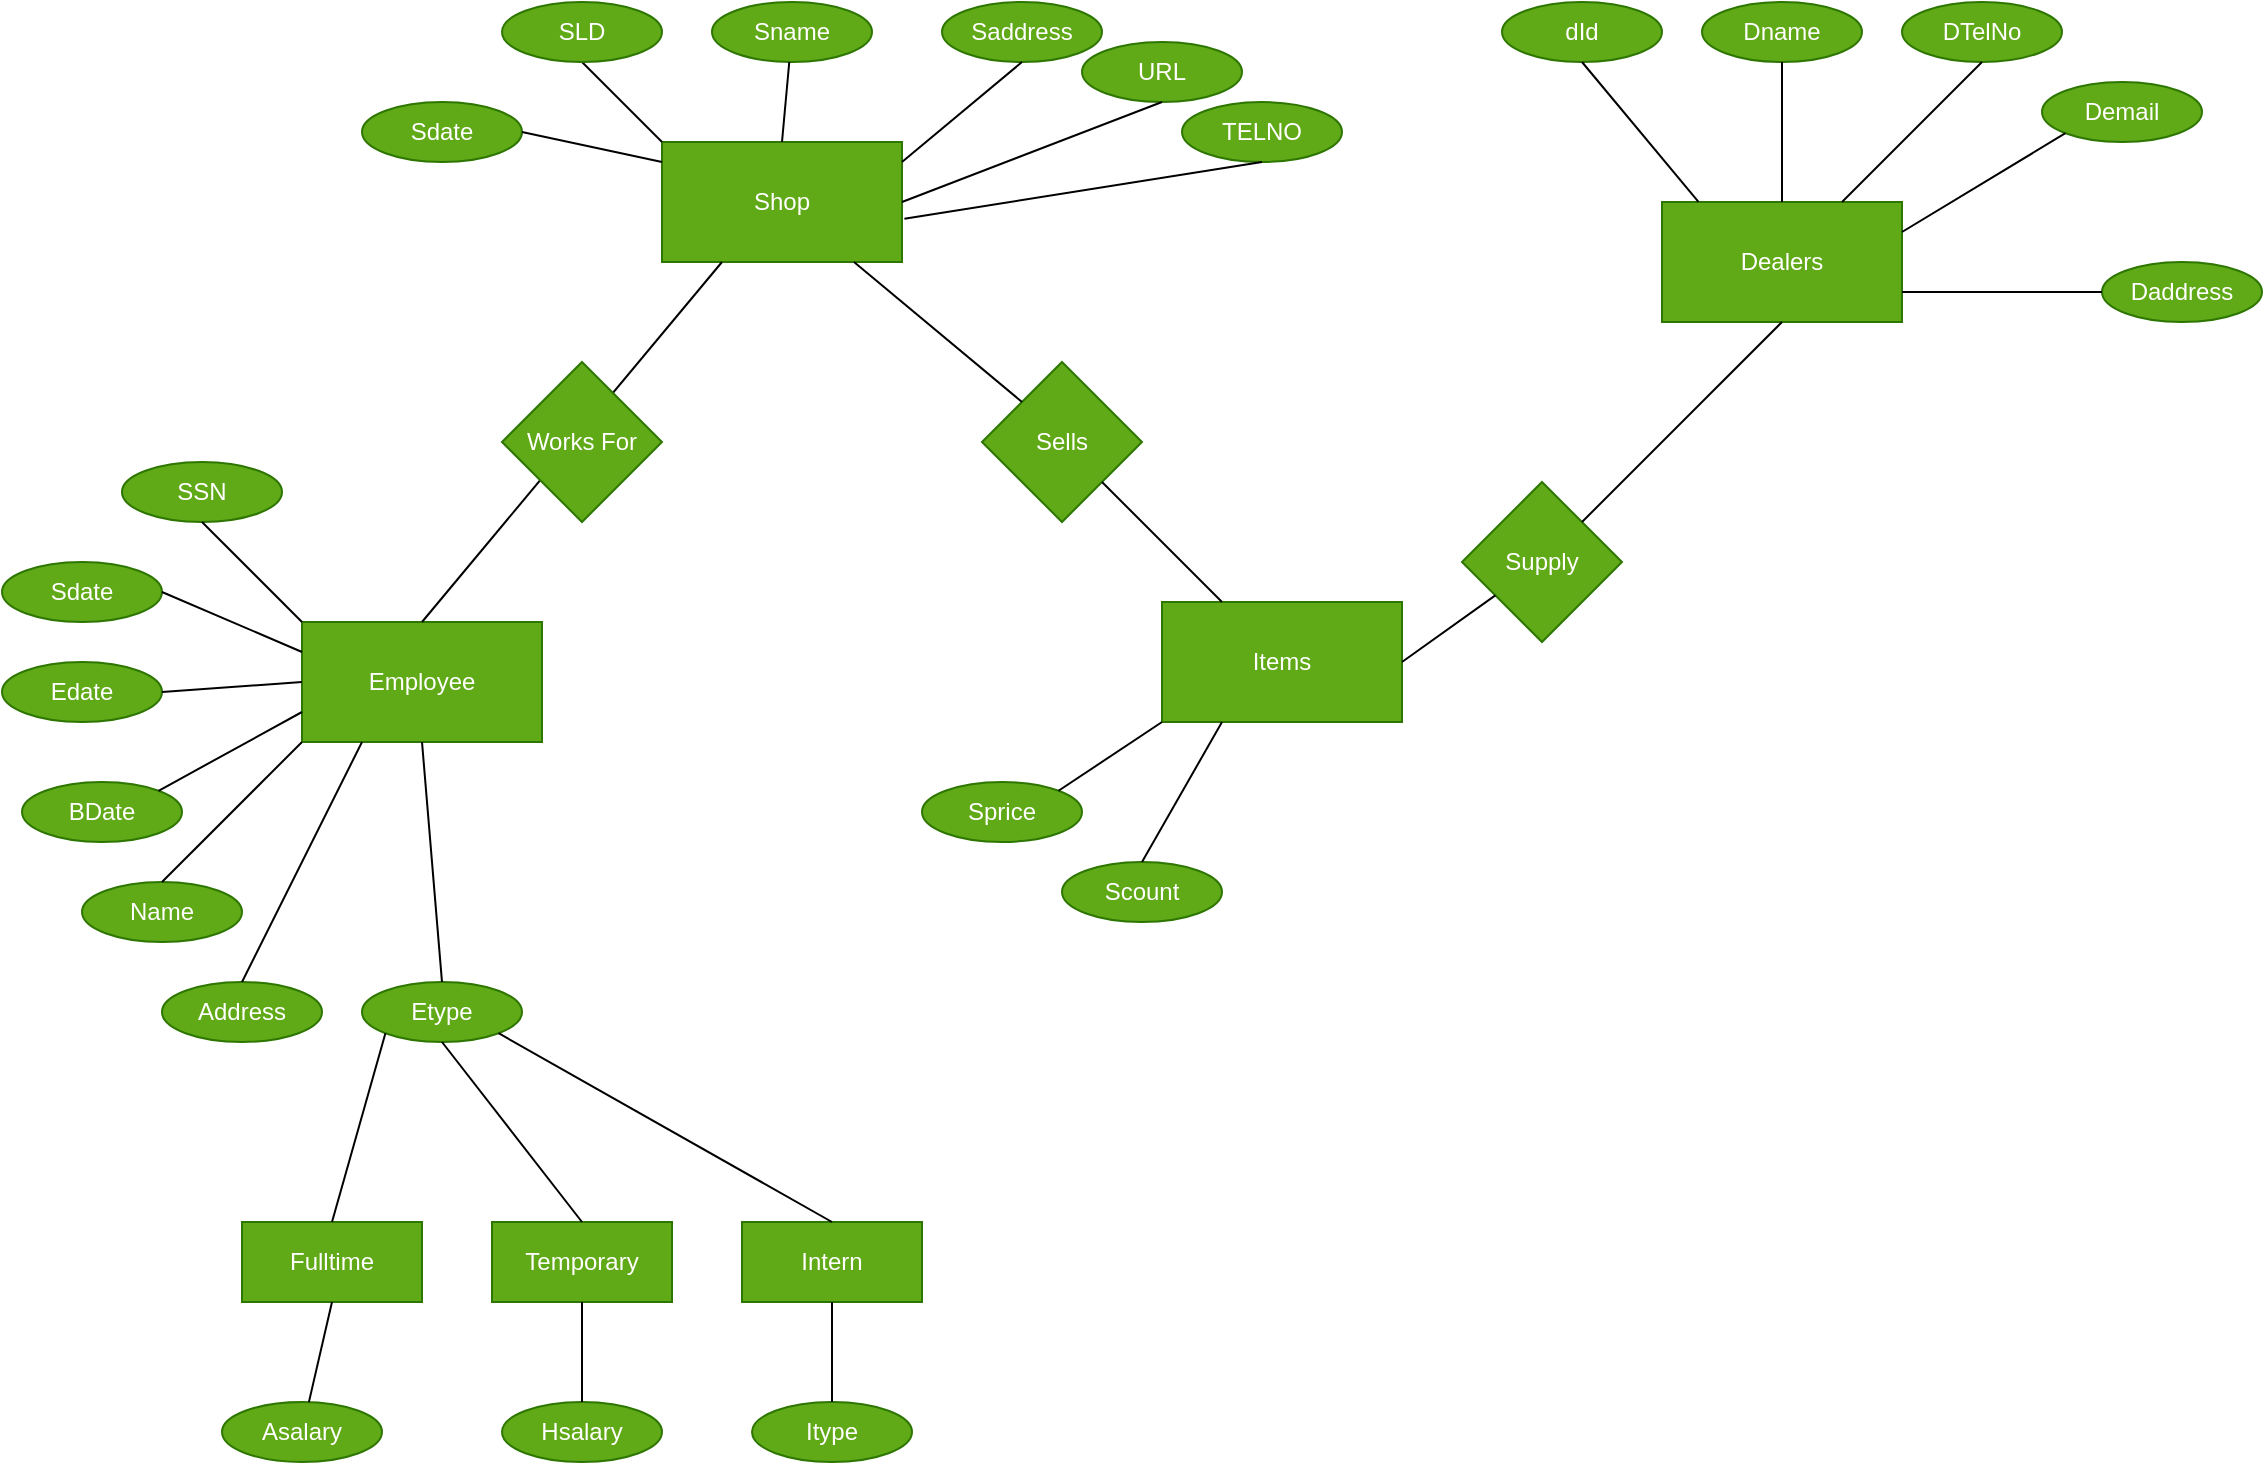 <mxfile version="23.1.0" type="github">
  <diagram name="Page-1" id="Sn4nD9zG-_jlpiyMKoH1">
    <mxGraphModel dx="1345" dy="723" grid="1" gridSize="10" guides="1" tooltips="1" connect="1" arrows="1" fold="1" page="1" pageScale="1" pageWidth="850" pageHeight="1100" math="0" shadow="0">
      <root>
        <mxCell id="0" />
        <mxCell id="1" parent="0" />
        <mxCell id="K-MZXN58Cj5F6070ULld-1" value="Shop" style="rounded=0;whiteSpace=wrap;html=1;fillColor=#60a917;fontColor=#ffffff;strokeColor=#2D7600;" parent="1" vertex="1">
          <mxGeometry x="360" y="190" width="120" height="60" as="geometry" />
        </mxCell>
        <mxCell id="K-MZXN58Cj5F6070ULld-3" value="" style="endArrow=none;html=1;rounded=0;exitX=0.5;exitY=1;exitDx=0;exitDy=0;" parent="1" source="K-MZXN58Cj5F6070ULld-4" edge="1">
          <mxGeometry width="50" height="50" relative="1" as="geometry">
            <mxPoint x="332.5" y="160" as="sourcePoint" />
            <mxPoint x="360" y="190" as="targetPoint" />
          </mxGeometry>
        </mxCell>
        <mxCell id="K-MZXN58Cj5F6070ULld-4" value="SLD" style="ellipse;whiteSpace=wrap;html=1;fillColor=#60a917;fontColor=#ffffff;strokeColor=#2D7600;" parent="1" vertex="1">
          <mxGeometry x="280" y="120" width="80" height="30" as="geometry" />
        </mxCell>
        <mxCell id="K-MZXN58Cj5F6070ULld-6" value="Sname" style="ellipse;whiteSpace=wrap;html=1;fillColor=#60a917;fontColor=#ffffff;strokeColor=#2D7600;" parent="1" vertex="1">
          <mxGeometry x="385" y="120" width="80" height="30" as="geometry" />
        </mxCell>
        <mxCell id="K-MZXN58Cj5F6070ULld-9" value="" style="endArrow=none;html=1;rounded=0;exitX=0.5;exitY=0;exitDx=0;exitDy=0;" parent="1" source="K-MZXN58Cj5F6070ULld-1" target="K-MZXN58Cj5F6070ULld-6" edge="1">
          <mxGeometry width="50" height="50" relative="1" as="geometry">
            <mxPoint x="400" y="200" as="sourcePoint" />
            <mxPoint x="450" y="150" as="targetPoint" />
          </mxGeometry>
        </mxCell>
        <mxCell id="K-MZXN58Cj5F6070ULld-10" value="Saddress" style="ellipse;whiteSpace=wrap;html=1;fillColor=#60a917;fontColor=#ffffff;strokeColor=#2D7600;" parent="1" vertex="1">
          <mxGeometry x="500" y="120" width="80" height="30" as="geometry" />
        </mxCell>
        <mxCell id="K-MZXN58Cj5F6070ULld-11" value="" style="endArrow=none;html=1;rounded=0;entryX=0.5;entryY=1;entryDx=0;entryDy=0;" parent="1" target="K-MZXN58Cj5F6070ULld-10" edge="1">
          <mxGeometry width="50" height="50" relative="1" as="geometry">
            <mxPoint x="480" y="200" as="sourcePoint" />
            <mxPoint x="510" y="160" as="targetPoint" />
          </mxGeometry>
        </mxCell>
        <mxCell id="K-MZXN58Cj5F6070ULld-13" value="Sdate" style="ellipse;whiteSpace=wrap;html=1;fillColor=#60a917;fontColor=#ffffff;strokeColor=#2D7600;" parent="1" vertex="1">
          <mxGeometry x="210" y="170" width="80" height="30" as="geometry" />
        </mxCell>
        <mxCell id="K-MZXN58Cj5F6070ULld-14" value="" style="endArrow=none;html=1;rounded=0;exitX=1;exitY=0.5;exitDx=0;exitDy=0;" parent="1" source="K-MZXN58Cj5F6070ULld-13" edge="1">
          <mxGeometry width="50" height="50" relative="1" as="geometry">
            <mxPoint x="320" y="250" as="sourcePoint" />
            <mxPoint x="360" y="200" as="targetPoint" />
          </mxGeometry>
        </mxCell>
        <mxCell id="K-MZXN58Cj5F6070ULld-16" value="URL" style="ellipse;whiteSpace=wrap;html=1;fillColor=#60a917;fontColor=#ffffff;strokeColor=#2D7600;" parent="1" vertex="1">
          <mxGeometry x="570" y="140" width="80" height="30" as="geometry" />
        </mxCell>
        <mxCell id="K-MZXN58Cj5F6070ULld-19" value="TELNO" style="ellipse;whiteSpace=wrap;html=1;fillColor=#60a917;fontColor=#ffffff;strokeColor=#2D7600;" parent="1" vertex="1">
          <mxGeometry x="620" y="170" width="80" height="30" as="geometry" />
        </mxCell>
        <mxCell id="K-MZXN58Cj5F6070ULld-21" value="" style="endArrow=none;html=1;rounded=0;entryX=1;entryY=0.5;entryDx=0;entryDy=0;exitX=0.5;exitY=1;exitDx=0;exitDy=0;" parent="1" source="K-MZXN58Cj5F6070ULld-16" target="K-MZXN58Cj5F6070ULld-1" edge="1">
          <mxGeometry width="50" height="50" relative="1" as="geometry">
            <mxPoint x="400" y="310" as="sourcePoint" />
            <mxPoint x="450" y="260" as="targetPoint" />
          </mxGeometry>
        </mxCell>
        <mxCell id="K-MZXN58Cj5F6070ULld-22" value="" style="endArrow=none;html=1;rounded=0;entryX=1.01;entryY=0.64;entryDx=0;entryDy=0;exitX=0.5;exitY=1;exitDx=0;exitDy=0;entryPerimeter=0;" parent="1" source="K-MZXN58Cj5F6070ULld-19" target="K-MZXN58Cj5F6070ULld-1" edge="1">
          <mxGeometry width="50" height="50" relative="1" as="geometry">
            <mxPoint x="640" y="190" as="sourcePoint" />
            <mxPoint x="490" y="230" as="targetPoint" />
          </mxGeometry>
        </mxCell>
        <mxCell id="K-MZXN58Cj5F6070ULld-24" value="Employee" style="rounded=0;whiteSpace=wrap;html=1;fillColor=#60a917;fontColor=#ffffff;strokeColor=#2D7600;" parent="1" vertex="1">
          <mxGeometry x="180" y="430" width="120" height="60" as="geometry" />
        </mxCell>
        <mxCell id="K-MZXN58Cj5F6070ULld-25" value="" style="endArrow=none;html=1;rounded=0;entryX=0.25;entryY=1;entryDx=0;entryDy=0;exitX=0.5;exitY=0;exitDx=0;exitDy=0;" parent="1" source="K-MZXN58Cj5F6070ULld-24" target="K-MZXN58Cj5F6070ULld-1" edge="1">
          <mxGeometry width="50" height="50" relative="1" as="geometry">
            <mxPoint x="380" y="320" as="sourcePoint" />
            <mxPoint x="430" y="270" as="targetPoint" />
          </mxGeometry>
        </mxCell>
        <mxCell id="K-MZXN58Cj5F6070ULld-27" value="SSN" style="ellipse;whiteSpace=wrap;html=1;fillColor=#60a917;fontColor=#ffffff;strokeColor=#2D7600;" parent="1" vertex="1">
          <mxGeometry x="90" y="350" width="80" height="30" as="geometry" />
        </mxCell>
        <mxCell id="K-MZXN58Cj5F6070ULld-30" value="" style="endArrow=none;html=1;rounded=0;exitX=0;exitY=0;exitDx=0;exitDy=0;entryX=0.5;entryY=1;entryDx=0;entryDy=0;" parent="1" source="K-MZXN58Cj5F6070ULld-24" target="K-MZXN58Cj5F6070ULld-27" edge="1">
          <mxGeometry width="50" height="50" relative="1" as="geometry">
            <mxPoint x="90" y="430" as="sourcePoint" />
            <mxPoint x="140" y="380" as="targetPoint" />
          </mxGeometry>
        </mxCell>
        <mxCell id="K-MZXN58Cj5F6070ULld-31" value="Sdate" style="ellipse;whiteSpace=wrap;html=1;fillColor=#60a917;fontColor=#ffffff;strokeColor=#2D7600;" parent="1" vertex="1">
          <mxGeometry x="30" y="400" width="80" height="30" as="geometry" />
        </mxCell>
        <mxCell id="K-MZXN58Cj5F6070ULld-32" value="Edate" style="ellipse;whiteSpace=wrap;html=1;fillColor=#60a917;fontColor=#ffffff;strokeColor=#2D7600;" parent="1" vertex="1">
          <mxGeometry x="30" y="450" width="80" height="30" as="geometry" />
        </mxCell>
        <mxCell id="K-MZXN58Cj5F6070ULld-33" value="BDate" style="ellipse;whiteSpace=wrap;html=1;fillColor=#60a917;fontColor=#ffffff;strokeColor=#2D7600;" parent="1" vertex="1">
          <mxGeometry x="40" y="510" width="80" height="30" as="geometry" />
        </mxCell>
        <mxCell id="K-MZXN58Cj5F6070ULld-34" value="Name" style="ellipse;whiteSpace=wrap;html=1;fillColor=#60a917;fontColor=#ffffff;strokeColor=#2D7600;" parent="1" vertex="1">
          <mxGeometry x="70" y="560" width="80" height="30" as="geometry" />
        </mxCell>
        <mxCell id="K-MZXN58Cj5F6070ULld-35" value="Address" style="ellipse;whiteSpace=wrap;html=1;fillColor=#60a917;fontColor=#ffffff;strokeColor=#2D7600;" parent="1" vertex="1">
          <mxGeometry x="110" y="610" width="80" height="30" as="geometry" />
        </mxCell>
        <mxCell id="K-MZXN58Cj5F6070ULld-37" value="" style="endArrow=none;html=1;rounded=0;exitX=0.5;exitY=0;exitDx=0;exitDy=0;entryX=0.25;entryY=1;entryDx=0;entryDy=0;" parent="1" source="K-MZXN58Cj5F6070ULld-35" target="K-MZXN58Cj5F6070ULld-24" edge="1">
          <mxGeometry width="50" height="50" relative="1" as="geometry">
            <mxPoint x="280" y="660" as="sourcePoint" />
            <mxPoint x="330" y="610" as="targetPoint" />
          </mxGeometry>
        </mxCell>
        <mxCell id="K-MZXN58Cj5F6070ULld-38" value="" style="endArrow=none;html=1;rounded=0;entryX=0;entryY=1;entryDx=0;entryDy=0;exitX=0.5;exitY=0;exitDx=0;exitDy=0;" parent="1" source="K-MZXN58Cj5F6070ULld-34" target="K-MZXN58Cj5F6070ULld-24" edge="1">
          <mxGeometry width="50" height="50" relative="1" as="geometry">
            <mxPoint x="130" y="560" as="sourcePoint" />
            <mxPoint x="180" y="510" as="targetPoint" />
          </mxGeometry>
        </mxCell>
        <mxCell id="K-MZXN58Cj5F6070ULld-39" value="" style="endArrow=none;html=1;rounded=0;exitX=1;exitY=0;exitDx=0;exitDy=0;entryX=0;entryY=0.75;entryDx=0;entryDy=0;" parent="1" source="K-MZXN58Cj5F6070ULld-33" target="K-MZXN58Cj5F6070ULld-24" edge="1">
          <mxGeometry width="50" height="50" relative="1" as="geometry">
            <mxPoint x="130" y="500" as="sourcePoint" />
            <mxPoint x="180" y="450" as="targetPoint" />
          </mxGeometry>
        </mxCell>
        <mxCell id="K-MZXN58Cj5F6070ULld-40" value="" style="endArrow=none;html=1;rounded=0;entryX=1;entryY=0.5;entryDx=0;entryDy=0;exitX=0;exitY=0.5;exitDx=0;exitDy=0;" parent="1" source="K-MZXN58Cj5F6070ULld-24" target="K-MZXN58Cj5F6070ULld-32" edge="1">
          <mxGeometry width="50" height="50" relative="1" as="geometry">
            <mxPoint x="110" y="490" as="sourcePoint" />
            <mxPoint x="160" y="440" as="targetPoint" />
          </mxGeometry>
        </mxCell>
        <mxCell id="K-MZXN58Cj5F6070ULld-41" value="" style="endArrow=none;html=1;rounded=0;exitX=1;exitY=0.5;exitDx=0;exitDy=0;entryX=0;entryY=0.25;entryDx=0;entryDy=0;" parent="1" source="K-MZXN58Cj5F6070ULld-31" target="K-MZXN58Cj5F6070ULld-24" edge="1">
          <mxGeometry width="50" height="50" relative="1" as="geometry">
            <mxPoint x="120" y="450" as="sourcePoint" />
            <mxPoint x="170" y="400" as="targetPoint" />
          </mxGeometry>
        </mxCell>
        <mxCell id="K-MZXN58Cj5F6070ULld-43" value="Works For" style="rhombus;whiteSpace=wrap;html=1;fillColor=#60a917;fontColor=#ffffff;strokeColor=#2D7600;" parent="1" vertex="1">
          <mxGeometry x="280" y="300" width="80" height="80" as="geometry" />
        </mxCell>
        <mxCell id="nZfnOuneFazvMQ7j1-I3-1" value="Sells" style="rhombus;whiteSpace=wrap;html=1;fillColor=#60a917;strokeColor=#2D7600;fontColor=#ffffff;" vertex="1" parent="1">
          <mxGeometry x="520" y="300" width="80" height="80" as="geometry" />
        </mxCell>
        <mxCell id="nZfnOuneFazvMQ7j1-I3-2" value="" style="endArrow=none;html=1;rounded=0;entryX=0;entryY=0;entryDx=0;entryDy=0;" edge="1" parent="1" source="K-MZXN58Cj5F6070ULld-1" target="nZfnOuneFazvMQ7j1-I3-1">
          <mxGeometry width="50" height="50" relative="1" as="geometry">
            <mxPoint x="440" y="360" as="sourcePoint" />
            <mxPoint x="490" y="310" as="targetPoint" />
          </mxGeometry>
        </mxCell>
        <mxCell id="nZfnOuneFazvMQ7j1-I3-3" value="Items" style="rounded=0;whiteSpace=wrap;html=1;fillColor=#60a917;fontColor=#ffffff;strokeColor=#2D7600;" vertex="1" parent="1">
          <mxGeometry x="610" y="420" width="120" height="60" as="geometry" />
        </mxCell>
        <mxCell id="nZfnOuneFazvMQ7j1-I3-4" value="" style="endArrow=none;html=1;rounded=0;exitX=0.25;exitY=0;exitDx=0;exitDy=0;entryX=1;entryY=1;entryDx=0;entryDy=0;" edge="1" parent="1" source="nZfnOuneFazvMQ7j1-I3-3" target="nZfnOuneFazvMQ7j1-I3-1">
          <mxGeometry width="50" height="50" relative="1" as="geometry">
            <mxPoint x="630" y="400" as="sourcePoint" />
            <mxPoint x="680" y="350" as="targetPoint" />
          </mxGeometry>
        </mxCell>
        <mxCell id="nZfnOuneFazvMQ7j1-I3-5" value="Sprice" style="ellipse;whiteSpace=wrap;html=1;fillColor=#60a917;fontColor=#ffffff;strokeColor=#2D7600;" vertex="1" parent="1">
          <mxGeometry x="490" y="510" width="80" height="30" as="geometry" />
        </mxCell>
        <mxCell id="nZfnOuneFazvMQ7j1-I3-6" value="Scount" style="ellipse;whiteSpace=wrap;html=1;fillColor=#60a917;fontColor=#ffffff;strokeColor=#2D7600;" vertex="1" parent="1">
          <mxGeometry x="560" y="550" width="80" height="30" as="geometry" />
        </mxCell>
        <mxCell id="nZfnOuneFazvMQ7j1-I3-7" value="" style="endArrow=none;html=1;rounded=0;entryX=0;entryY=1;entryDx=0;entryDy=0;exitX=1;exitY=0;exitDx=0;exitDy=0;" edge="1" parent="1" source="nZfnOuneFazvMQ7j1-I3-5" target="nZfnOuneFazvMQ7j1-I3-3">
          <mxGeometry width="50" height="50" relative="1" as="geometry">
            <mxPoint x="550" y="520" as="sourcePoint" />
            <mxPoint x="600" y="470" as="targetPoint" />
          </mxGeometry>
        </mxCell>
        <mxCell id="nZfnOuneFazvMQ7j1-I3-8" value="" style="endArrow=none;html=1;rounded=0;entryX=0.25;entryY=1;entryDx=0;entryDy=0;exitX=0.5;exitY=0;exitDx=0;exitDy=0;" edge="1" parent="1" source="nZfnOuneFazvMQ7j1-I3-6" target="nZfnOuneFazvMQ7j1-I3-3">
          <mxGeometry width="50" height="50" relative="1" as="geometry">
            <mxPoint x="568" y="524" as="sourcePoint" />
            <mxPoint x="620" y="490" as="targetPoint" />
          </mxGeometry>
        </mxCell>
        <mxCell id="nZfnOuneFazvMQ7j1-I3-9" value="Dealers" style="rounded=0;whiteSpace=wrap;html=1;fillColor=#60a917;fontColor=#ffffff;strokeColor=#2D7600;" vertex="1" parent="1">
          <mxGeometry x="860" y="220" width="120" height="60" as="geometry" />
        </mxCell>
        <mxCell id="nZfnOuneFazvMQ7j1-I3-10" value="Supply" style="rhombus;whiteSpace=wrap;html=1;fillColor=#60a917;fontColor=#ffffff;strokeColor=#2D7600;" vertex="1" parent="1">
          <mxGeometry x="760" y="360" width="80" height="80" as="geometry" />
        </mxCell>
        <mxCell id="nZfnOuneFazvMQ7j1-I3-11" value="" style="endArrow=none;html=1;rounded=0;exitX=0.5;exitY=1;exitDx=0;exitDy=0;" edge="1" parent="1" source="nZfnOuneFazvMQ7j1-I3-9" target="nZfnOuneFazvMQ7j1-I3-10">
          <mxGeometry width="50" height="50" relative="1" as="geometry">
            <mxPoint x="840" y="630" as="sourcePoint" />
            <mxPoint x="890" y="580" as="targetPoint" />
          </mxGeometry>
        </mxCell>
        <mxCell id="nZfnOuneFazvMQ7j1-I3-12" value="" style="endArrow=none;html=1;rounded=0;entryX=1;entryY=0.5;entryDx=0;entryDy=0;" edge="1" parent="1" source="nZfnOuneFazvMQ7j1-I3-10" target="nZfnOuneFazvMQ7j1-I3-3">
          <mxGeometry width="50" height="50" relative="1" as="geometry">
            <mxPoint x="810" y="450" as="sourcePoint" />
            <mxPoint x="860" y="400" as="targetPoint" />
          </mxGeometry>
        </mxCell>
        <mxCell id="nZfnOuneFazvMQ7j1-I3-14" value="Dname" style="ellipse;whiteSpace=wrap;html=1;fillColor=#60a917;fontColor=#ffffff;strokeColor=#2D7600;" vertex="1" parent="1">
          <mxGeometry x="880" y="120" width="80" height="30" as="geometry" />
        </mxCell>
        <mxCell id="nZfnOuneFazvMQ7j1-I3-16" value="Etype" style="ellipse;whiteSpace=wrap;html=1;fillColor=#60a917;fontColor=#ffffff;strokeColor=#2D7600;" vertex="1" parent="1">
          <mxGeometry x="210" y="610" width="80" height="30" as="geometry" />
        </mxCell>
        <mxCell id="nZfnOuneFazvMQ7j1-I3-17" value="" style="endArrow=none;html=1;rounded=0;exitX=0.5;exitY=0;exitDx=0;exitDy=0;entryX=0.5;entryY=1;entryDx=0;entryDy=0;" edge="1" parent="1" source="nZfnOuneFazvMQ7j1-I3-16" target="K-MZXN58Cj5F6070ULld-24">
          <mxGeometry width="50" height="50" relative="1" as="geometry">
            <mxPoint x="230" y="580" as="sourcePoint" />
            <mxPoint x="280" y="530" as="targetPoint" />
          </mxGeometry>
        </mxCell>
        <mxCell id="nZfnOuneFazvMQ7j1-I3-18" value="Fulltime" style="rounded=0;whiteSpace=wrap;html=1;fillColor=#60a917;fontColor=#ffffff;strokeColor=#2D7600;" vertex="1" parent="1">
          <mxGeometry x="150" y="730" width="90" height="40" as="geometry" />
        </mxCell>
        <mxCell id="nZfnOuneFazvMQ7j1-I3-19" value="&amp;nbsp;Temporary&amp;nbsp;" style="rounded=0;whiteSpace=wrap;html=1;fillColor=#60a917;fontColor=#ffffff;strokeColor=#2D7600;" vertex="1" parent="1">
          <mxGeometry x="275" y="730" width="90" height="40" as="geometry" />
        </mxCell>
        <mxCell id="nZfnOuneFazvMQ7j1-I3-20" value="Intern" style="rounded=0;whiteSpace=wrap;html=1;fillColor=#60a917;fontColor=#ffffff;strokeColor=#2D7600;" vertex="1" parent="1">
          <mxGeometry x="400" y="730" width="90" height="40" as="geometry" />
        </mxCell>
        <mxCell id="nZfnOuneFazvMQ7j1-I3-21" value="" style="endArrow=none;html=1;rounded=0;exitX=0.5;exitY=0;exitDx=0;exitDy=0;entryX=0;entryY=1;entryDx=0;entryDy=0;" edge="1" parent="1" source="nZfnOuneFazvMQ7j1-I3-18" target="nZfnOuneFazvMQ7j1-I3-16">
          <mxGeometry width="50" height="50" relative="1" as="geometry">
            <mxPoint x="220" y="700" as="sourcePoint" />
            <mxPoint x="270" y="650" as="targetPoint" />
          </mxGeometry>
        </mxCell>
        <mxCell id="nZfnOuneFazvMQ7j1-I3-22" value="" style="endArrow=none;html=1;rounded=0;exitX=0.5;exitY=0;exitDx=0;exitDy=0;entryX=0.5;entryY=1;entryDx=0;entryDy=0;" edge="1" parent="1" source="nZfnOuneFazvMQ7j1-I3-19" target="nZfnOuneFazvMQ7j1-I3-16">
          <mxGeometry width="50" height="50" relative="1" as="geometry">
            <mxPoint x="205" y="740" as="sourcePoint" />
            <mxPoint x="232" y="646" as="targetPoint" />
          </mxGeometry>
        </mxCell>
        <mxCell id="nZfnOuneFazvMQ7j1-I3-23" value="" style="endArrow=none;html=1;rounded=0;exitX=0.5;exitY=0;exitDx=0;exitDy=0;entryX=1;entryY=1;entryDx=0;entryDy=0;" edge="1" parent="1" source="nZfnOuneFazvMQ7j1-I3-20" target="nZfnOuneFazvMQ7j1-I3-16">
          <mxGeometry width="50" height="50" relative="1" as="geometry">
            <mxPoint x="330" y="740" as="sourcePoint" />
            <mxPoint x="260" y="650" as="targetPoint" />
          </mxGeometry>
        </mxCell>
        <mxCell id="nZfnOuneFazvMQ7j1-I3-24" value="Asalary" style="ellipse;whiteSpace=wrap;html=1;fillColor=#60a917;fontColor=#ffffff;strokeColor=#2D7600;" vertex="1" parent="1">
          <mxGeometry x="140" y="820" width="80" height="30" as="geometry" />
        </mxCell>
        <mxCell id="nZfnOuneFazvMQ7j1-I3-25" value="Hsalary" style="ellipse;whiteSpace=wrap;html=1;fillColor=#60a917;fontColor=#ffffff;strokeColor=#2D7600;" vertex="1" parent="1">
          <mxGeometry x="280" y="820" width="80" height="30" as="geometry" />
        </mxCell>
        <mxCell id="nZfnOuneFazvMQ7j1-I3-26" value="Itype" style="ellipse;whiteSpace=wrap;html=1;fillColor=#60a917;fontColor=#ffffff;strokeColor=#2D7600;" vertex="1" parent="1">
          <mxGeometry x="405" y="820" width="80" height="30" as="geometry" />
        </mxCell>
        <mxCell id="nZfnOuneFazvMQ7j1-I3-27" value="" style="endArrow=none;html=1;rounded=0;entryX=0.5;entryY=1;entryDx=0;entryDy=0;" edge="1" parent="1" source="nZfnOuneFazvMQ7j1-I3-24" target="nZfnOuneFazvMQ7j1-I3-18">
          <mxGeometry width="50" height="50" relative="1" as="geometry">
            <mxPoint x="180" y="799.289" as="sourcePoint" />
            <mxPoint x="180" y="749.289" as="targetPoint" />
          </mxGeometry>
        </mxCell>
        <mxCell id="nZfnOuneFazvMQ7j1-I3-28" value="" style="endArrow=none;html=1;rounded=0;entryX=0.5;entryY=1;entryDx=0;entryDy=0;exitX=0.5;exitY=0;exitDx=0;exitDy=0;" edge="1" parent="1" source="nZfnOuneFazvMQ7j1-I3-25" target="nZfnOuneFazvMQ7j1-I3-19">
          <mxGeometry width="50" height="50" relative="1" as="geometry">
            <mxPoint x="193" y="830" as="sourcePoint" />
            <mxPoint x="205" y="780" as="targetPoint" />
          </mxGeometry>
        </mxCell>
        <mxCell id="nZfnOuneFazvMQ7j1-I3-29" value="" style="endArrow=none;html=1;rounded=0;entryX=0.5;entryY=1;entryDx=0;entryDy=0;exitX=0.5;exitY=0;exitDx=0;exitDy=0;" edge="1" parent="1" source="nZfnOuneFazvMQ7j1-I3-26" target="nZfnOuneFazvMQ7j1-I3-20">
          <mxGeometry width="50" height="50" relative="1" as="geometry">
            <mxPoint x="203" y="840" as="sourcePoint" />
            <mxPoint x="215" y="790" as="targetPoint" />
          </mxGeometry>
        </mxCell>
        <mxCell id="nZfnOuneFazvMQ7j1-I3-31" value="dId" style="ellipse;whiteSpace=wrap;html=1;fillColor=#60a917;fontColor=#ffffff;strokeColor=#2D7600;" vertex="1" parent="1">
          <mxGeometry x="780" y="120" width="80" height="30" as="geometry" />
        </mxCell>
        <mxCell id="nZfnOuneFazvMQ7j1-I3-32" value="" style="endArrow=none;html=1;rounded=0;entryX=0.5;entryY=1;entryDx=0;entryDy=0;exitX=0.152;exitY=-0.001;exitDx=0;exitDy=0;exitPerimeter=0;" edge="1" parent="1" source="nZfnOuneFazvMQ7j1-I3-9" target="nZfnOuneFazvMQ7j1-I3-31">
          <mxGeometry width="50" height="50" relative="1" as="geometry">
            <mxPoint x="760" y="210" as="sourcePoint" />
            <mxPoint x="810" y="160" as="targetPoint" />
          </mxGeometry>
        </mxCell>
        <mxCell id="nZfnOuneFazvMQ7j1-I3-33" value="" style="endArrow=none;html=1;rounded=0;entryX=0.5;entryY=1;entryDx=0;entryDy=0;exitX=0.5;exitY=0;exitDx=0;exitDy=0;" edge="1" parent="1" source="nZfnOuneFazvMQ7j1-I3-9" target="nZfnOuneFazvMQ7j1-I3-14">
          <mxGeometry width="50" height="50" relative="1" as="geometry">
            <mxPoint x="888" y="230" as="sourcePoint" />
            <mxPoint x="830" y="160" as="targetPoint" />
          </mxGeometry>
        </mxCell>
        <mxCell id="nZfnOuneFazvMQ7j1-I3-34" value="DTelNo" style="ellipse;whiteSpace=wrap;html=1;fillColor=#60a917;fontColor=#ffffff;strokeColor=#2D7600;" vertex="1" parent="1">
          <mxGeometry x="980" y="120" width="80" height="30" as="geometry" />
        </mxCell>
        <mxCell id="nZfnOuneFazvMQ7j1-I3-35" value="" style="endArrow=none;html=1;rounded=0;entryX=0.5;entryY=1;entryDx=0;entryDy=0;exitX=0.75;exitY=0;exitDx=0;exitDy=0;" edge="1" parent="1" source="nZfnOuneFazvMQ7j1-I3-9" target="nZfnOuneFazvMQ7j1-I3-34">
          <mxGeometry width="50" height="50" relative="1" as="geometry">
            <mxPoint x="930" y="230" as="sourcePoint" />
            <mxPoint x="930" y="160" as="targetPoint" />
          </mxGeometry>
        </mxCell>
        <mxCell id="nZfnOuneFazvMQ7j1-I3-36" value="&lt;br&gt;Demail&lt;div&gt;&lt;br&gt;&lt;/div&gt;" style="ellipse;whiteSpace=wrap;html=1;fillColor=#60a917;fontColor=#ffffff;strokeColor=#2D7600;" vertex="1" parent="1">
          <mxGeometry x="1050" y="160" width="80" height="30" as="geometry" />
        </mxCell>
        <mxCell id="nZfnOuneFazvMQ7j1-I3-37" value="Daddress" style="ellipse;whiteSpace=wrap;html=1;fillColor=#60a917;fontColor=#ffffff;strokeColor=#2D7600;" vertex="1" parent="1">
          <mxGeometry x="1080" y="250" width="80" height="30" as="geometry" />
        </mxCell>
        <mxCell id="nZfnOuneFazvMQ7j1-I3-40" value="" style="endArrow=none;html=1;rounded=0;entryX=0;entryY=0.5;entryDx=0;entryDy=0;exitX=1;exitY=0.75;exitDx=0;exitDy=0;" edge="1" parent="1" source="nZfnOuneFazvMQ7j1-I3-9" target="nZfnOuneFazvMQ7j1-I3-37">
          <mxGeometry width="50" height="50" relative="1" as="geometry">
            <mxPoint x="990" y="340" as="sourcePoint" />
            <mxPoint x="1040" y="290" as="targetPoint" />
          </mxGeometry>
        </mxCell>
        <mxCell id="nZfnOuneFazvMQ7j1-I3-41" value="" style="endArrow=none;html=1;rounded=0;entryX=0;entryY=1;entryDx=0;entryDy=0;exitX=1;exitY=0.25;exitDx=0;exitDy=0;" edge="1" parent="1" source="nZfnOuneFazvMQ7j1-I3-9" target="nZfnOuneFazvMQ7j1-I3-36">
          <mxGeometry width="50" height="50" relative="1" as="geometry">
            <mxPoint x="990" y="290" as="sourcePoint" />
            <mxPoint x="1070" y="285" as="targetPoint" />
          </mxGeometry>
        </mxCell>
      </root>
    </mxGraphModel>
  </diagram>
</mxfile>
